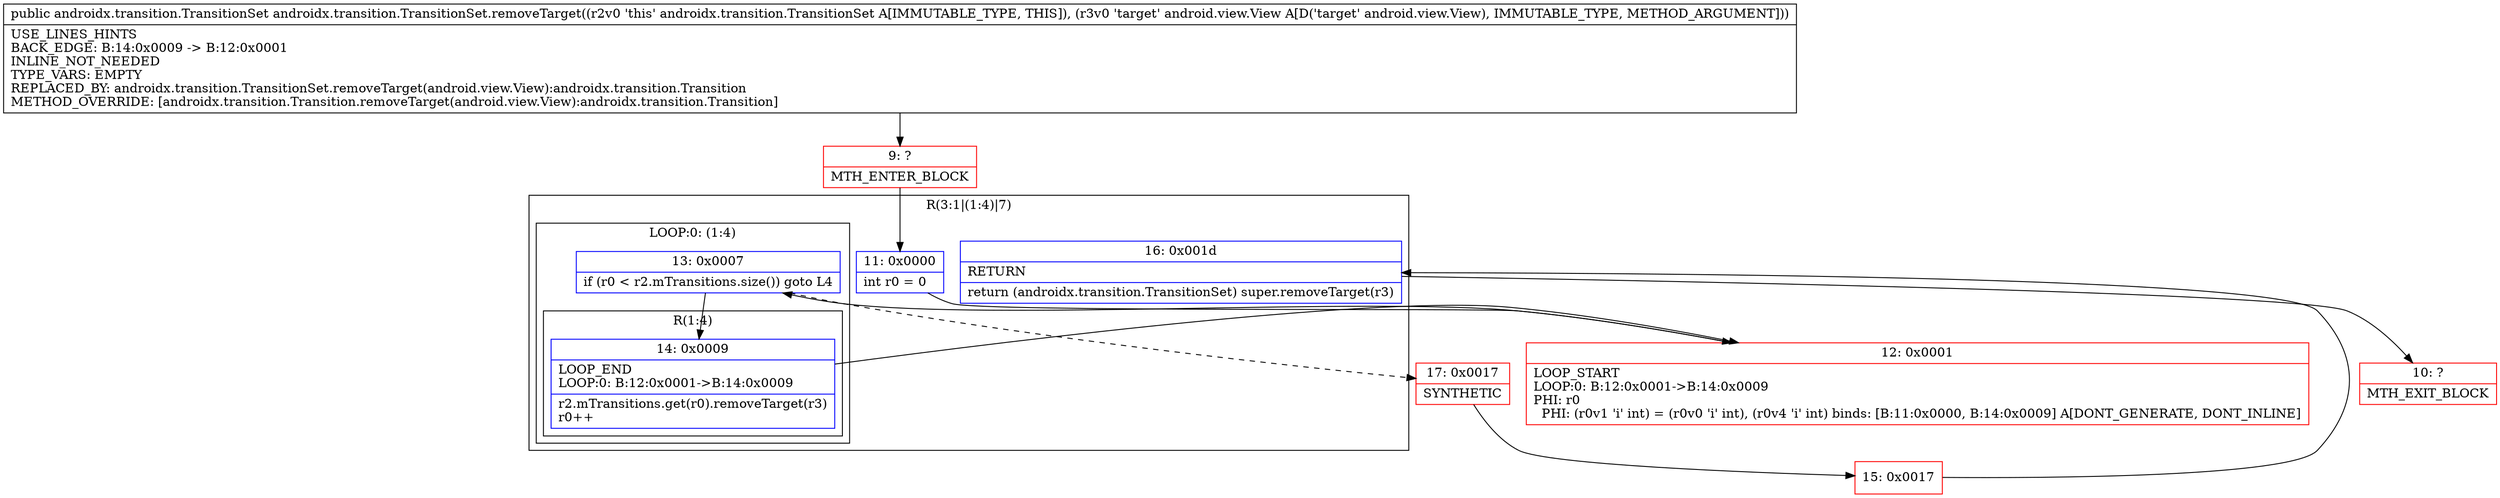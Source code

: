 digraph "CFG forandroidx.transition.TransitionSet.removeTarget(Landroid\/view\/View;)Landroidx\/transition\/TransitionSet;" {
subgraph cluster_Region_1876613536 {
label = "R(3:1|(1:4)|7)";
node [shape=record,color=blue];
Node_11 [shape=record,label="{11\:\ 0x0000|int r0 = 0\l}"];
subgraph cluster_LoopRegion_378318857 {
label = "LOOP:0: (1:4)";
node [shape=record,color=blue];
Node_13 [shape=record,label="{13\:\ 0x0007|if (r0 \< r2.mTransitions.size()) goto L4\l}"];
subgraph cluster_Region_1103404704 {
label = "R(1:4)";
node [shape=record,color=blue];
Node_14 [shape=record,label="{14\:\ 0x0009|LOOP_END\lLOOP:0: B:12:0x0001\-\>B:14:0x0009\l|r2.mTransitions.get(r0).removeTarget(r3)\lr0++\l}"];
}
}
Node_16 [shape=record,label="{16\:\ 0x001d|RETURN\l|return (androidx.transition.TransitionSet) super.removeTarget(r3)\l}"];
}
Node_9 [shape=record,color=red,label="{9\:\ ?|MTH_ENTER_BLOCK\l}"];
Node_12 [shape=record,color=red,label="{12\:\ 0x0001|LOOP_START\lLOOP:0: B:12:0x0001\-\>B:14:0x0009\lPHI: r0 \l  PHI: (r0v1 'i' int) = (r0v0 'i' int), (r0v4 'i' int) binds: [B:11:0x0000, B:14:0x0009] A[DONT_GENERATE, DONT_INLINE]\l}"];
Node_17 [shape=record,color=red,label="{17\:\ 0x0017|SYNTHETIC\l}"];
Node_15 [shape=record,color=red,label="{15\:\ 0x0017}"];
Node_10 [shape=record,color=red,label="{10\:\ ?|MTH_EXIT_BLOCK\l}"];
MethodNode[shape=record,label="{public androidx.transition.TransitionSet androidx.transition.TransitionSet.removeTarget((r2v0 'this' androidx.transition.TransitionSet A[IMMUTABLE_TYPE, THIS]), (r3v0 'target' android.view.View A[D('target' android.view.View), IMMUTABLE_TYPE, METHOD_ARGUMENT]))  | USE_LINES_HINTS\lBACK_EDGE: B:14:0x0009 \-\> B:12:0x0001\lINLINE_NOT_NEEDED\lTYPE_VARS: EMPTY\lREPLACED_BY: androidx.transition.TransitionSet.removeTarget(android.view.View):androidx.transition.Transition\lMETHOD_OVERRIDE: [androidx.transition.Transition.removeTarget(android.view.View):androidx.transition.Transition]\l}"];
MethodNode -> Node_9;Node_11 -> Node_12;
Node_13 -> Node_14;
Node_13 -> Node_17[style=dashed];
Node_14 -> Node_12;
Node_16 -> Node_10;
Node_9 -> Node_11;
Node_12 -> Node_13;
Node_17 -> Node_15;
Node_15 -> Node_16;
}

